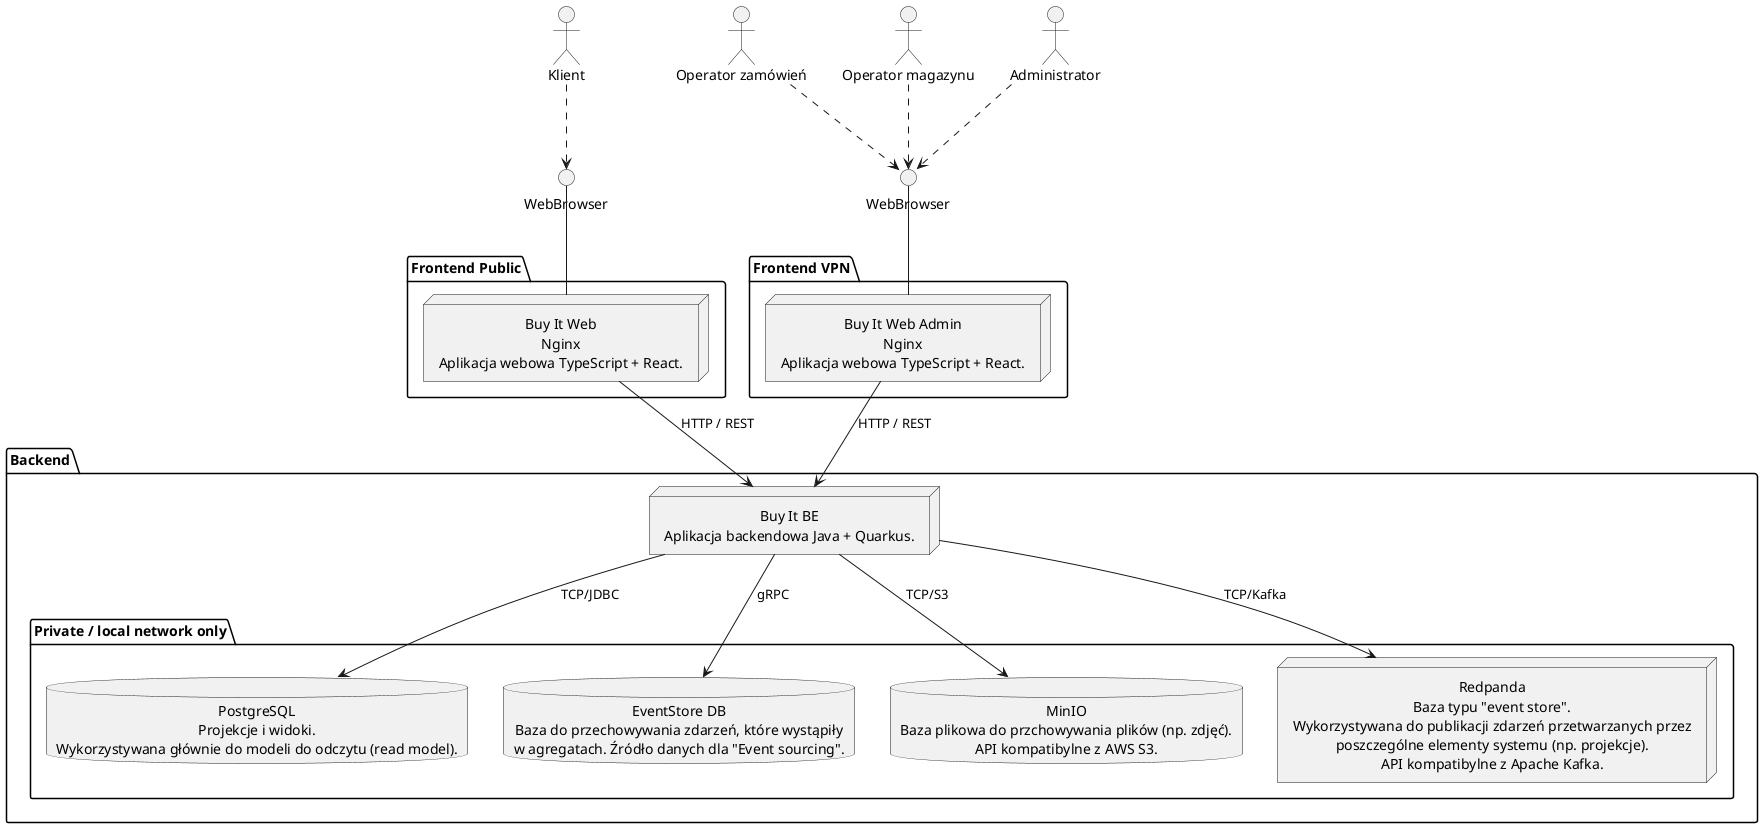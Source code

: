 @startuml

'left to right direction
skinparam defaultTextAlignment center

actor "Klient" as customer
actor "Operator zamówień" as order_operator
actor "Operator magazynu" as store_operator
actor "Administrator" as admin

package "Frontend Public" as frontend {
  node buy_it_web [
    Buy It Web
    Nginx
    Aplikacja webowa TypeScript + React.
  ]
}

package "Frontend VPN" as frontend_vpn {
  node buy_it_backoffice_web [
    Buy It Web Admin
    Nginx
    Aplikacja webowa TypeScript + React.
  ]
}

package "Backend" as backend {
  node buy_it_be [
    Buy It BE
    Aplikacja backendowa Java + Quarkus.
  ]

  package "Private / local network only" as backend_internal {
    database postgres [
      PostgreSQL
      Projekcje i widoki.
      Wykorzystywana głównie do modeli do odczytu (read model).
    ]
    database event_store_db [
      EventStore DB
      Baza do przechowywania zdarzeń, które wystąpiły
      w agregatach. Źródło danych dla "Event sourcing".
    ]
    database minio [
      MinIO
      Baza plikowa do przchowywania plików (np. zdjęć).
      API kompatibylne z AWS S3.
    ]
    node redpanda [
      Redpanda
      Baza typu "event store".
      Wykorzystywana do publikacji zdarzeń przetwarzanych przez
      poszczególne elementy systemu (np. projekcje).
      API kompatibylne z Apache Kafka.
    ]
  }
}

interface "WebBrowser" as buy_it_web_interface
buy_it_web -u- buy_it_web_interface
customer .d.> buy_it_web_interface

interface "WebBrowser" as buy_it_backoffice_web_interface
buy_it_backoffice_web -u- buy_it_backoffice_web_interface
order_operator .d.> buy_it_backoffice_web_interface
store_operator .d.> buy_it_backoffice_web_interface
admin .d.> buy_it_backoffice_web_interface

buy_it_be <-u- buy_it_web : "HTTP / REST"
buy_it_be <-u- buy_it_backoffice_web : "HTTP / REST"

event_store_db <-u- buy_it_be : "gRPC"
postgres <-u- buy_it_be : "TCP/JDBC"
redpanda <-u- buy_it_be : "TCP/Kafka"
minio <-u- buy_it_be : "TCP/S3"

@enduml